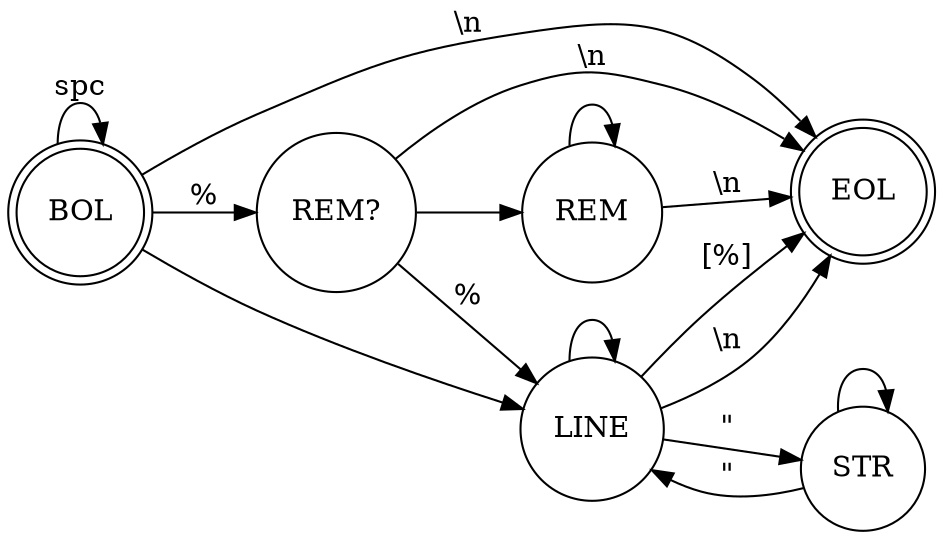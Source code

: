 

digraph finite_state_machine {
	
	rankdir=LR;
	node [shape = doublecircle]; BOL;
	node [shape = doublecircle]; EOL;
	node [shape = circle];
	
	BOL -> BOL [ label = "spc" ];
	BOL -> "REM?" [ label = "%" ];
	BOL -> LINE [ label = "" ];
	BOL -> EOL [ label = "\\n" ];

  "REM?" -> REM  [ label = "" ];
	"REM?" -> LINE [ label = "%" ];
	"REM?" -> EOL [ label = "\\n" ];

	LINE -> STR [ label = "\"" ];
	LINE -> LINE [ label = "" ];
	LINE -> EOL [ label = "[%]" ];
	LINE -> EOL [ label = "\\n" ];
	
	REM  -> REM  [ label = "" ];
	REM  -> EOL [ label = "\\n" ];
	
	STR -> STR [ label = "" ];
	STR -> LINE [ label = "\"" ];

}
